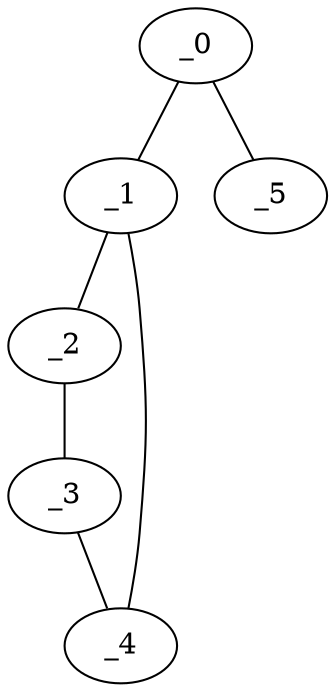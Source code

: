 graph AP1_0127 {
	_0	 [x="0.71",
		y="0.72"];
	_1	 [x="1.54142",
		y="2.4402"];
	_0 -- _1;
	_5	 [x="0.398859",
		y="1.17283"];
	_0 -- _5;
	_2	 [x="1.8864",
		y="0.99108"];
	_1 -- _2;
	_4	 [x="1.75215",
		y="1.58199"];
	_1 -- _4;
	_3	 [x="1.3389",
		y="1.85528"];
	_2 -- _3;
	_3 -- _4;
}
